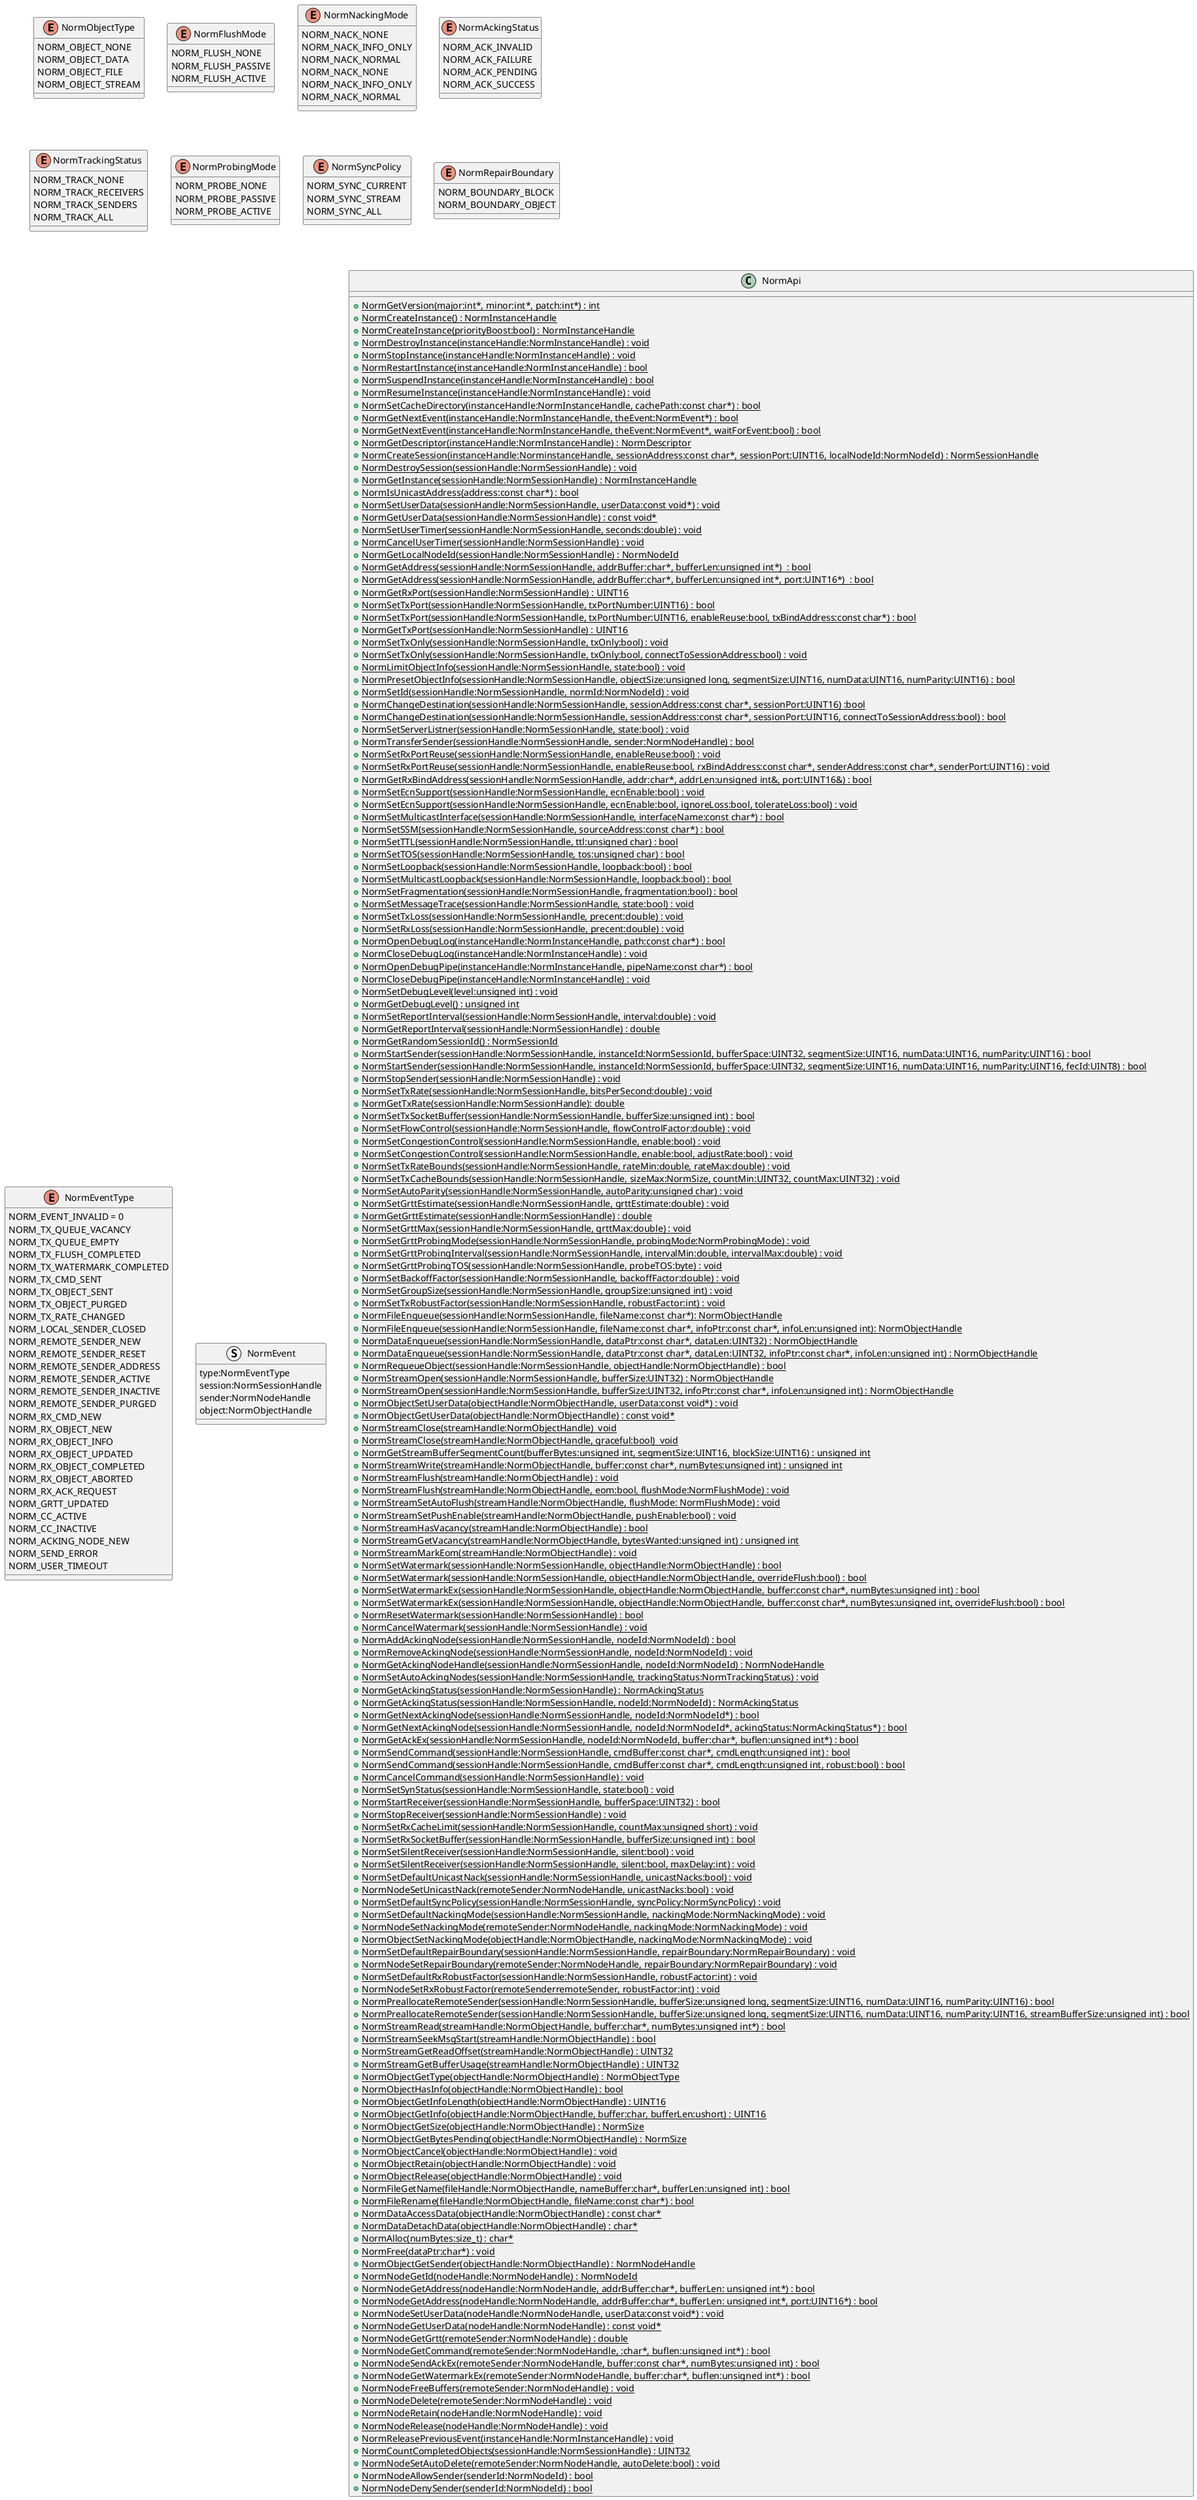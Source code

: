 @startuml 
enum NormObjectType
{
    NORM_OBJECT_NONE
    NORM_OBJECT_DATA
    NORM_OBJECT_FILE
    NORM_OBJECT_STREAM
}
enum NormFlushMode
{
    NORM_FLUSH_NONE
    NORM_FLUSH_PASSIVE
    NORM_FLUSH_ACTIVE
}
enum NormNackingMode
{
    NORM_NACK_NONE
    NORM_NACK_INFO_ONLY
    NORM_NACK_NORMAL
}
enum NormNackingMode
{
    NORM_NACK_NONE
    NORM_NACK_INFO_ONLY
    NORM_NACK_NORMAL
}
enum NormAckingStatus
{
    NORM_ACK_INVALID
    NORM_ACK_FAILURE
    NORM_ACK_PENDING
    NORM_ACK_SUCCESS
}
enum NormTrackingStatus
{
    NORM_TRACK_NONE
    NORM_TRACK_RECEIVERS
    NORM_TRACK_SENDERS
    NORM_TRACK_ALL
}
enum NormProbingMode
{
    NORM_PROBE_NONE
    NORM_PROBE_PASSIVE
    NORM_PROBE_ACTIVE
}
enum NormSyncPolicy
{
    NORM_SYNC_CURRENT
    NORM_SYNC_STREAM
    NORM_SYNC_ALL
}
enum NormRepairBoundary
{
    NORM_BOUNDARY_BLOCK
    NORM_BOUNDARY_OBJECT
}
enum NormEventType
{
    NORM_EVENT_INVALID = 0
    NORM_TX_QUEUE_VACANCY
    NORM_TX_QUEUE_EMPTY
    NORM_TX_FLUSH_COMPLETED
    NORM_TX_WATERMARK_COMPLETED
    NORM_TX_CMD_SENT
    NORM_TX_OBJECT_SENT
    NORM_TX_OBJECT_PURGED
    NORM_TX_RATE_CHANGED
    NORM_LOCAL_SENDER_CLOSED
    NORM_REMOTE_SENDER_NEW
    NORM_REMOTE_SENDER_RESET
    NORM_REMOTE_SENDER_ADDRESS
    NORM_REMOTE_SENDER_ACTIVE
    NORM_REMOTE_SENDER_INACTIVE
    NORM_REMOTE_SENDER_PURGED
    NORM_RX_CMD_NEW
    NORM_RX_OBJECT_NEW
    NORM_RX_OBJECT_INFO
    NORM_RX_OBJECT_UPDATED
    NORM_RX_OBJECT_COMPLETED
    NORM_RX_OBJECT_ABORTED
    NORM_RX_ACK_REQUEST
    NORM_GRTT_UPDATED
    NORM_CC_ACTIVE
    NORM_CC_INACTIVE
    NORM_ACKING_NODE_NEW
    NORM_SEND_ERROR
    NORM_USER_TIMEOUT
}
struct NormEvent
{
    type:NormEventType
    session:NormSessionHandle
    sender:NormNodeHandle
    object:NormObjectHandle
}
class NormApi
{
    {static} + NormGetVersion(major:int*, minor:int*, patch:int*) : int
    {static} + NormCreateInstance() : NormInstanceHandle
    {static} + NormCreateInstance(priorityBoost:bool) : NormInstanceHandle
    {static} + NormDestroyInstance(instanceHandle:NormInstanceHandle) : void
    {static} + NormStopInstance(instanceHandle:NormInstanceHandle) : void
    {static} + NormRestartInstance(instanceHandle:NormInstanceHandle) : bool
    {static} + NormSuspendInstance(instanceHandle:NormInstanceHandle) : bool
    {static} + NormResumeInstance(instanceHandle:NormInstanceHandle) : void
    {static} + NormSetCacheDirectory(instanceHandle:NormInstanceHandle, cachePath:const char*) : bool
    {static} + NormGetNextEvent(instanceHandle:NormInstanceHandle, theEvent:NormEvent*) : bool 
    {static} + NormGetNextEvent(instanceHandle:NormInstanceHandle, theEvent:NormEvent*, waitForEvent:bool) : bool 
    {static} + NormGetDescriptor(instanceHandle:NormInstanceHandle) : NormDescriptor 
    {static} + NormCreateSession(instanceHandle:NorminstanceHandle, sessionAddress:const char*, sessionPort:UINT16, localNodeId:NormNodeId) : NormSessionHandle 
    {static} + NormDestroySession(sessionHandle:NormSessionHandle) : void 
    {static} + NormGetInstance(sessionHandle:NormSessionHandle) : NormInstanceHandle 
    {static} + NormIsUnicastAddress(address:const char*) : bool
    {static} + NormSetUserData(sessionHandle:NormSessionHandle, userData:const void*) : void
    {static} + NormGetUserData(sessionHandle:NormSessionHandle) : const void*
    {static} + NormSetUserTimer(sessionHandle:NormSessionHandle, seconds:double) : void
    {static} + NormCancelUserTimer(sessionHandle:NormSessionHandle) : void
    {static} + NormGetLocalNodeId(sessionHandle:NormSessionHandle) : NormNodeId
    {static} + NormGetAddress(sessionHandle:NormSessionHandle, addrBuffer:char*, bufferLen:unsigned int*)  : bool
    {static} + NormGetAddress(sessionHandle:NormSessionHandle, addrBuffer:char*, bufferLen:unsigned int*, port:UINT16*)  : bool
    {static} + NormGetRxPort(sessionHandle:NormSessionHandle) : UINT16
    {static} + NormSetTxPort(sessionHandle:NormSessionHandle, txPortNumber:UINT16) : bool
    {static} + NormSetTxPort(sessionHandle:NormSessionHandle, txPortNumber:UINT16, enableReuse:bool, txBindAddress:const char*) : bool 
    {static} + NormGetTxPort(sessionHandle:NormSessionHandle) : UINT16
    {static} + NormSetTxOnly(sessionHandle:NormSessionHandle, txOnly:bool) : void 
    {static} + NormSetTxOnly(sessionHandle:NormSessionHandle, txOnly:bool, connectToSessionAddress:bool) : void 
    {static} + NormLimitObjectInfo(sessionHandle:NormSessionHandle, state:bool) : void
    {static} + NormPresetObjectInfo(sessionHandle:NormSessionHandle, objectSize:unsigned long, segmentSize:UINT16, numData:UINT16, numParity:UINT16) : bool 
    {static} + NormSetId(sessionHandle:NormSessionHandle, normId:NormNodeId) : void
    {static} + NormChangeDestination(sessionHandle:NormSessionHandle, sessionAddress:const char*, sessionPort:UINT16) :bool
    {static} + NormChangeDestination(sessionHandle:NormSessionHandle, sessionAddress:const char*, sessionPort:UINT16, connectToSessionAddress:bool) : bool 
    {static} + NormSetServerListner(sessionHandle:NormSessionHandle, state:bool) : void
    {static} + NormTransferSender(sessionHandle:NormSessionHandle, sender:NormNodeHandle) : bool 
    {static} + NormSetRxPortReuse(sessionHandle:NormSessionHandle, enableReuse:bool) : void
    {static} + NormSetRxPortReuse(sessionHandle:NormSessionHandle, enableReuse:bool, rxBindAddress:const char*, senderAddress:const char*, senderPort:UINT16) : void 
    {static} + NormGetRxBindAddress(sessionHandle:NormSessionHandle, addr:char*, addrLen:unsigned int&, port:UINT16&) : bool 
    {static} + NormSetEcnSupport(sessionHandle:NormSessionHandle, ecnEnable:bool) : void
    {static} + NormSetEcnSupport(sessionHandle:NormSessionHandle, ecnEnable:bool, ignoreLoss:bool, tolerateLoss:bool) : void 
    {static} + NormSetMulticastInterface(sessionHandle:NormSessionHandle, interfaceName:const char*) : bool 
    {static} + NormSetSSM(sessionHandle:NormSessionHandle, sourceAddress:const char*) : bool 
    {static} + NormSetTTL(sessionHandle:NormSessionHandle, ttl:unsigned char) : bool 
    {static} + NormSetTOS(sessionHandle:NormSessionHandle, tos:unsigned char) : bool 
    {static} + NormSetLoopback(sessionHandle:NormSessionHandle, loopback:bool) : bool
    {static} + NormSetMulticastLoopback(sessionHandle:NormSessionHandle, loopback:bool) : bool
    {static} + NormSetFragmentation(sessionHandle:NormSessionHandle, fragmentation:bool) : bool
    {static} + NormSetMessageTrace(sessionHandle:NormSessionHandle, state:bool) : void
    {static} + NormSetTxLoss(sessionHandle:NormSessionHandle, precent:double) : void
    {static} + NormSetRxLoss(sessionHandle:NormSessionHandle, precent:double) : void
    {static} + NormOpenDebugLog(instanceHandle:NormInstanceHandle, path:const char*) : bool 
    {static} + NormCloseDebugLog(instanceHandle:NormInstanceHandle) : void
    {static} + NormOpenDebugPipe(instanceHandle:NormInstanceHandle, pipeName:const char*) : bool 
    {static} + NormCloseDebugPipe(instanceHandle:NormInstanceHandle) : void
    {static} + NormSetDebugLevel(level:unsigned int) : void 
    {static} + NormGetDebugLevel() : unsigned int
    {static} + NormSetReportInterval(sessionHandle:NormSessionHandle, interval:double) : void
    {static} + NormGetReportInterval(sessionHandle:NormSessionHandle) : double
    {static} + NormGetRandomSessionId() : NormSessionId 
    {static} + NormStartSender(sessionHandle:NormSessionHandle, instanceId:NormSessionId, bufferSpace:UINT32, segmentSize:UINT16, numData:UINT16, numParity:UINT16) : bool
    {static} + NormStartSender(sessionHandle:NormSessionHandle, instanceId:NormSessionId, bufferSpace:UINT32, segmentSize:UINT16, numData:UINT16, numParity:UINT16, fecId:UINT8) : bool 
    {static} + NormStopSender(sessionHandle:NormSessionHandle) : void
    {static} + NormSetTxRate(sessionHandle:NormSessionHandle, bitsPerSecond:double) : void
    {static} + NormGetTxRate(sessionHandle:NormSessionHandle): double
    {static} + NormSetTxSocketBuffer(sessionHandle:NormSessionHandle, bufferSize:unsigned int) : bool 
    {static} + NormSetFlowControl(sessionHandle:NormSessionHandle, flowControlFactor:double) : void
    {static} + NormSetCongestionControl(sessionHandle:NormSessionHandle, enable:bool) : void 
    {static} + NormSetCongestionControl(sessionHandle:NormSessionHandle, enable:bool, adjustRate:bool) : void 
    {static} + NormSetTxRateBounds(sessionHandle:NormSessionHandle, rateMin:double, rateMax:double) : void
    {static} + NormSetTxCacheBounds(sessionHandle:NormSessionHandle, sizeMax:NormSize, countMin:UINT32, countMax:UINT32) : void 
    {static} + NormSetAutoParity(sessionHandle:NormSessionHandle, autoParity:unsigned char) : void 
    {static} + NormSetGrttEstimate(sessionHandle:NormSessionHandle, grttEstimate:double) : void
    {static} + NormGetGrttEstimate(sessionHandle:NormSessionHandle) : double
    {static} + NormSetGrttMax(sessionHandle:NormSessionHandle, grttMax:double) : void
    {static} + NormSetGrttProbingMode(sessionHandle:NormSessionHandle, probingMode:NormProbingMode) : void 
    {static} + NormSetGrttProbingInterval(sessionHandle:NormSessionHandle, intervalMin:double, intervalMax:double) : void
    {static} + NormSetGrttProbingTOS(sessionHandle:NormSessionHandle, probeTOS:byte) : void 
    {static} + NormSetBackoffFactor(sessionHandle:NormSessionHandle, backoffFactor:double) : void
    {static} + NormSetGroupSize(sessionHandle:NormSessionHandle, groupSize:unsigned int) : void 
    {static} + NormSetTxRobustFactor(sessionHandle:NormSessionHandle, robustFactor:int) : void
    {static} + NormFileEnqueue(sessionHandle:NormSessionHandle, fileName:const char*): NormObjectHandle
    {static} + NormFileEnqueue(sessionHandle:NormSessionHandle, fileName:const char*, infoPtr:const char*, infoLen:unsigned int): NormObjectHandle 
    {static} + NormDataEnqueue(sessionHandle:NormSessionHandle, dataPtr:const char*, dataLen:UINT32) : NormObjectHandle
    {static} + NormDataEnqueue(sessionHandle:NormSessionHandle, dataPtr:const char*, dataLen:UINT32, infoPtr:const char*, infoLen:unsigned int) : NormObjectHandle 
    {static} + NormRequeueObject(sessionHandle:NormSessionHandle, objectHandle:NormObjectHandle) : bool
    {static} + NormStreamOpen(sessionHandle:NormSessionHandle, bufferSize:UINT32) : NormObjectHandle 
    {static} + NormStreamOpen(sessionHandle:NormSessionHandle, bufferSize:UINT32, infoPtr:const char*, infoLen:unsigned int) : NormObjectHandle 
    {static} + NormObjectSetUserData(objectHandle:NormObjectHandle, userData:const void*) : void 
    {static} + NormObjectGetUserData(objectHandle:NormObjectHandle) : const void*
    {static} + NormStreamClose(streamHandle:NormObjectHandle)  void 
    {static} + NormStreamClose(streamHandle:NormObjectHandle, graceful:bool)  void 
    {static} + NormGetStreamBufferSegmentCount(bufferBytes:unsigned int, segmentSize:UINT16, blockSize:UINT16) : unsigned int
    {static} + NormStreamWrite(streamHandle:NormObjectHandle, buffer:const char*, numBytes:unsigned int) : unsigned int
    {static} + NormStreamFlush(streamHandle:NormObjectHandle) : void 
    {static} + NormStreamFlush(streamHandle:NormObjectHandle, eom:bool, flushMode:NormFlushMode) : void 
    {static} + NormStreamSetAutoFlush(streamHandle:NormObjectHandle, flushMode: NormFlushMode) : void
    {static} + NormStreamSetPushEnable(streamHandle:NormObjectHandle, pushEnable:bool) : void
    {static} + NormStreamHasVacancy(streamHandle:NormObjectHandle) : bool
    {static} + NormStreamGetVacancy(streamHandle:NormObjectHandle, bytesWanted:unsigned int) : unsigned int
    {static} + NormStreamMarkEom(streamHandle:NormObjectHandle) : void
    {static} + NormSetWatermark(sessionHandle:NormSessionHandle, objectHandle:NormObjectHandle) : bool
    {static} + NormSetWatermark(sessionHandle:NormSessionHandle, objectHandle:NormObjectHandle, overrideFlush:bool) : bool
    {static} + NormSetWatermarkEx(sessionHandle:NormSessionHandle, objectHandle:NormObjectHandle, buffer:const char*, numBytes:unsigned int) : bool
    {static} + NormSetWatermarkEx(sessionHandle:NormSessionHandle, objectHandle:NormObjectHandle, buffer:const char*, numBytes:unsigned int, overrideFlush:bool) : bool
    {static} + NormResetWatermark(sessionHandle:NormSessionHandle) : bool
    {static} + NormCancelWatermark(sessionHandle:NormSessionHandle) : void
    {static} + NormAddAckingNode(sessionHandle:NormSessionHandle, nodeId:NormNodeId) : bool
    {static} + NormRemoveAckingNode(sessionHandle:NormSessionHandle, nodeId:NormNodeId) : void
    {static} + NormGetAckingNodeHandle(sessionHandle:NormSessionHandle, nodeId:NormNodeId) : NormNodeHandle
    {static} + NormSetAutoAckingNodes(sessionHandle:NormSessionHandle, trackingStatus:NormTrackingStatus) : void
    {static} + NormGetAckingStatus(sessionHandle:NormSessionHandle) : NormAckingStatus
    {static} + NormGetAckingStatus(sessionHandle:NormSessionHandle, nodeId:NormNodeId) : NormAckingStatus
    {static} + NormGetNextAckingNode(sessionHandle:NormSessionHandle, nodeId:NormNodeId*) : bool
    {static} + NormGetNextAckingNode(sessionHandle:NormSessionHandle, nodeId:NormNodeId*, ackingStatus:NormAckingStatus*) : bool
    {static} + NormGetAckEx(sessionHandle:NormSessionHandle, nodeId:NormNodeId, buffer:char*, buflen:unsigned int*) : bool
    {static} + NormSendCommand(sessionHandle:NormSessionHandle, cmdBuffer:const char*, cmdLength:unsigned int) : bool
    {static} + NormSendCommand(sessionHandle:NormSessionHandle, cmdBuffer:const char*, cmdLength:unsigned int, robust:bool) : bool
    {static} + NormCancelCommand(sessionHandle:NormSessionHandle) : void
    {static} + NormSetSynStatus(sessionHandle:NormSessionHandle, state:bool) : void
    {static} + NormStartReceiver(sessionHandle:NormSessionHandle, bufferSpace:UINT32) : bool
    {static} + NormStopReceiver(sessionHandle:NormSessionHandle) : void
    {static} + NormSetRxCacheLimit(sessionHandle:NormSessionHandle, countMax:unsigned short) : void
    {static} + NormSetRxSocketBuffer(sessionHandle:NormSessionHandle, bufferSize:unsigned int) : bool
    {static} + NormSetSilentReceiver(sessionHandle:NormSessionHandle, silent:bool) : void
    {static} + NormSetSilentReceiver(sessionHandle:NormSessionHandle, silent:bool, maxDelay:int) : void
    {static} + NormSetDefaultUnicastNack(sessionHandle:NormSessionHandle, unicastNacks:bool) : void
    {static} + NormNodeSetUnicastNack(remoteSender:NormNodeHandle, unicastNacks:bool) : void
    {static} + NormSetDefaultSyncPolicy(sessionHandle:NormSessionHandle, syncPolicy:NormSyncPolicy) : void
    {static} + NormSetDefaultNackingMode(sessionHandle:NormSessionHandle, nackingMode:NormNackingMode) : void
    {static} + NormNodeSetNackingMode(remoteSender:NormNodeHandle, nackingMode:NormNackingMode) : void
    {static} + NormObjectSetNackingMode(objectHandle:NormObjectHandle, nackingMode:NormNackingMode) : void
    {static} + NormSetDefaultRepairBoundary(sessionHandle:NormSessionHandle, repairBoundary:NormRepairBoundary) : void
    {static} + NormNodeSetRepairBoundary(remoteSender:NormNodeHandle, repairBoundary:NormRepairBoundary) : void
    {static} + NormSetDefaultRxRobustFactor(sessionHandle:NormSessionHandle, robustFactor:int) : void
    {static} + NormNodeSetRxRobustFactor(remoteSenderremoteSender, robustFactor:int) : void
    {static} + NormPreallocateRemoteSender(sessionHandle:NormSessionHandle, bufferSize:unsigned long, segmentSize:UINT16, numData:UINT16, numParity:UINT16) : bool
    {static} + NormPreallocateRemoteSender(sessionHandle:NormSessionHandle, bufferSize:unsigned long, segmentSize:UINT16, numData:UINT16, numParity:UINT16, streamBufferSize:unsigned int) : bool
    {static} + NormStreamRead(streamHandle:NormObjectHandle, buffer:char*, numBytes:unsigned int*) : bool
    {static} + NormStreamSeekMsgStart(streamHandle:NormObjectHandle) : bool
    {static} + NormStreamGetReadOffset(streamHandle:NormObjectHandle) : UINT32
    {static} + NormStreamGetBufferUsage(streamHandle:NormObjectHandle) : UINT32
    {static} + NormObjectGetType(objectHandle:NormObjectHandle) : NormObjectType
    {static} + NormObjectHasInfo(objectHandle:NormObjectHandle) : bool
    {static} + NormObjectGetInfoLength(objectHandle:NormObjectHandle) : UINT16
    {static} + NormObjectGetInfo(objectHandle:NormObjectHandle, buffer:char, bufferLen:ushort) : UINT16
    {static} + NormObjectGetSize(objectHandle:NormObjectHandle) : NormSize
    {static} + NormObjectGetBytesPending(objectHandle:NormObjectHandle) : NormSize
    {static} + NormObjectCancel(objectHandle:NormObjectHandle) : void
    {static} + NormObjectRetain(objectHandle:NormObjectHandle) : void
    {static} + NormObjectRelease(objectHandle:NormObjectHandle) : void
    {static} + NormFileGetName(fileHandle:NormObjectHandle, nameBuffer:char*, bufferLen:unsigned int) : bool
    {static} + NormFileRename(fileHandle:NormObjectHandle, fileName:const char*) : bool
    {static} + NormDataAccessData(objectHandle:NormObjectHandle) : const char*
    {static} + NormDataDetachData(objectHandle:NormObjectHandle) : char*
    {static} + NormAlloc(numBytes:size_t) : char*
    {static} + NormFree(dataPtr:char*) : void
    {static} + NormObjectGetSender(objectHandle:NormObjectHandle) : NormNodeHandle
    {static} + NormNodeGetId(nodeHandle:NormNodeHandle) : NormNodeId
    {static} + NormNodeGetAddress(nodeHandle:NormNodeHandle, addrBuffer:char*, bufferLen: unsigned int*) : bool
    {static} + NormNodeGetAddress(nodeHandle:NormNodeHandle, addrBuffer:char*, bufferLen: unsigned int*, port:UINT16*) : bool
    {static} + NormNodeSetUserData(nodeHandle:NormNodeHandle, userData:const void*) : void
    {static} + NormNodeGetUserData(nodeHandle:NormNodeHandle) : const void*
    {static} + NormNodeGetGrtt(remoteSender:NormNodeHandle) : double
    {static} + NormNodeGetCommand(remoteSender:NormNodeHandle, :char*, buflen:unsigned int*) : bool
    {static} + NormNodeSendAckEx(remoteSender:NormNodeHandle, buffer:const char*, numBytes:unsigned int) : bool
    {static} + NormNodeGetWatermarkEx(remoteSender:NormNodeHandle, buffer:char*, buflen:unsigned int*) : bool
    {static} + NormNodeFreeBuffers(remoteSender:NormNodeHandle) : void
    {static} + NormNodeDelete(remoteSender:NormNodeHandle) : void
    {static} + NormNodeRetain(nodeHandle:NormNodeHandle) : void
    {static} + NormNodeRelease(nodeHandle:NormNodeHandle) : void
    {static} + NormReleasePreviousEvent(instanceHandle:NormInstanceHandle) : void
    {static} + NormCountCompletedObjects(sessionHandle:NormSessionHandle) : UINT32
    {static} + NormNodeSetAutoDelete(remoteSender:NormNodeHandle, autoDelete:bool) : void
    {static} + NormNodeAllowSender(senderId:NormNodeId) : bool
    {static} + NormNodeDenySender(senderId:NormNodeId) : bool
}
@enduml